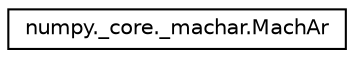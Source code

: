 digraph "Graphical Class Hierarchy"
{
 // LATEX_PDF_SIZE
  edge [fontname="Helvetica",fontsize="10",labelfontname="Helvetica",labelfontsize="10"];
  node [fontname="Helvetica",fontsize="10",shape=record];
  rankdir="LR";
  Node0 [label="numpy._core._machar.MachAr",height=0.2,width=0.4,color="black", fillcolor="white", style="filled",URL="$classnumpy_1_1__core_1_1__machar_1_1MachAr.html",tooltip=" "];
}
